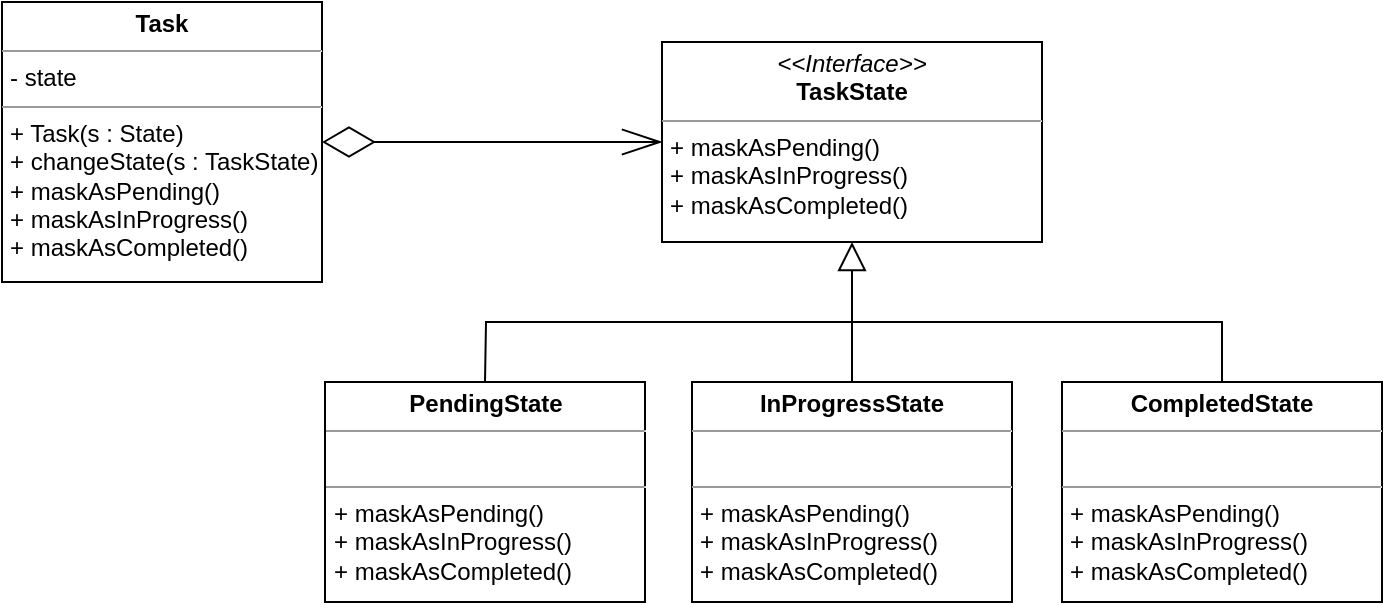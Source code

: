 <mxfile version="23.0.2" type="device">
  <diagram name="หน้า-1" id="puEs_FOQYuRfNSsXM6Bd">
    <mxGraphModel dx="954" dy="674" grid="1" gridSize="10" guides="1" tooltips="1" connect="1" arrows="1" fold="1" page="1" pageScale="1" pageWidth="827" pageHeight="1169" math="0" shadow="0">
      <root>
        <mxCell id="0" />
        <mxCell id="1" parent="0" />
        <mxCell id="XGIai7d3PAbNLULTYZ7_-11" value="&lt;p style=&quot;margin:0px;margin-top:4px;text-align:center;&quot;&gt;&lt;b&gt;Task&lt;/b&gt;&lt;/p&gt;&lt;hr size=&quot;1&quot;&gt;&lt;p style=&quot;margin:0px;margin-left:4px;&quot;&gt;- state&lt;/p&gt;&lt;hr size=&quot;1&quot;&gt;&lt;p style=&quot;margin:0px;margin-left:4px;&quot;&gt;+ Task(s : State)&lt;/p&gt;&lt;p style=&quot;margin:0px;margin-left:4px;&quot;&gt;+ changeState(s : TaskState)&lt;/p&gt;&lt;p style=&quot;margin:0px;margin-left:4px;&quot;&gt;+ maskAsPending()&lt;/p&gt;&lt;p style=&quot;margin:0px;margin-left:4px;&quot;&gt;+ maskAsInProgress()&lt;/p&gt;&lt;p style=&quot;margin:0px;margin-left:4px;&quot;&gt;+ maskAsCompleted()&lt;/p&gt;" style="verticalAlign=top;align=left;overflow=fill;fontSize=12;fontFamily=Helvetica;html=1;whiteSpace=wrap;" vertex="1" parent="1">
          <mxGeometry x="40" y="300" width="160" height="140" as="geometry" />
        </mxCell>
        <mxCell id="XGIai7d3PAbNLULTYZ7_-12" value="&lt;p style=&quot;margin:0px;margin-top:4px;text-align:center;&quot;&gt;&lt;i&gt;&amp;lt;&amp;lt;Interface&amp;gt;&amp;gt;&lt;/i&gt;&lt;br&gt;&lt;b&gt;TaskState&lt;/b&gt;&lt;/p&gt;&lt;hr size=&quot;1&quot;&gt;&lt;p style=&quot;border-color: var(--border-color); margin: 0px 0px 0px 4px;&quot;&gt;+ maskAsPending()&lt;/p&gt;&lt;p style=&quot;border-color: var(--border-color); margin: 0px 0px 0px 4px;&quot;&gt;+ maskAsInProgress()&lt;/p&gt;&lt;p style=&quot;border-color: var(--border-color); margin: 0px 0px 0px 4px;&quot;&gt;+ maskAsCompleted()&lt;/p&gt;" style="verticalAlign=top;align=left;overflow=fill;fontSize=12;fontFamily=Helvetica;html=1;whiteSpace=wrap;" vertex="1" parent="1">
          <mxGeometry x="370" y="320" width="190" height="100" as="geometry" />
        </mxCell>
        <mxCell id="XGIai7d3PAbNLULTYZ7_-13" value="&lt;p style=&quot;margin:0px;margin-top:4px;text-align:center;&quot;&gt;&lt;b&gt;PendingState&lt;/b&gt;&lt;/p&gt;&lt;hr size=&quot;1&quot;&gt;&lt;p style=&quot;margin:0px;margin-left:4px;&quot;&gt;&lt;br&gt;&lt;/p&gt;&lt;hr size=&quot;1&quot;&gt;&lt;p style=&quot;border-color: var(--border-color); margin: 0px 0px 0px 4px;&quot;&gt;+ maskAsPending()&lt;/p&gt;&lt;p style=&quot;border-color: var(--border-color); margin: 0px 0px 0px 4px;&quot;&gt;+ maskAsInProgress()&lt;/p&gt;&lt;p style=&quot;border-color: var(--border-color); margin: 0px 0px 0px 4px;&quot;&gt;+ maskAsCompleted()&lt;/p&gt;" style="verticalAlign=top;align=left;overflow=fill;fontSize=12;fontFamily=Helvetica;html=1;whiteSpace=wrap;" vertex="1" parent="1">
          <mxGeometry x="201.5" y="490" width="160" height="110" as="geometry" />
        </mxCell>
        <mxCell id="XGIai7d3PAbNLULTYZ7_-14" value="&lt;p style=&quot;margin:0px;margin-top:4px;text-align:center;&quot;&gt;&lt;b&gt;InProgressState&lt;/b&gt;&lt;/p&gt;&lt;hr size=&quot;1&quot;&gt;&lt;p style=&quot;margin:0px;margin-left:4px;&quot;&gt;&lt;br&gt;&lt;/p&gt;&lt;hr size=&quot;1&quot;&gt;&lt;p style=&quot;border-color: var(--border-color); margin: 0px 0px 0px 4px;&quot;&gt;+ maskAsPending()&lt;/p&gt;&lt;p style=&quot;border-color: var(--border-color); margin: 0px 0px 0px 4px;&quot;&gt;+ maskAsInProgress()&lt;/p&gt;&lt;p style=&quot;border-color: var(--border-color); margin: 0px 0px 0px 4px;&quot;&gt;+ maskAsCompleted()&lt;/p&gt;" style="verticalAlign=top;align=left;overflow=fill;fontSize=12;fontFamily=Helvetica;html=1;whiteSpace=wrap;" vertex="1" parent="1">
          <mxGeometry x="385" y="490" width="160" height="110" as="geometry" />
        </mxCell>
        <mxCell id="XGIai7d3PAbNLULTYZ7_-15" value="&lt;p style=&quot;margin:0px;margin-top:4px;text-align:center;&quot;&gt;&lt;b&gt;CompletedState&lt;/b&gt;&lt;/p&gt;&lt;hr size=&quot;1&quot;&gt;&lt;p style=&quot;margin:0px;margin-left:4px;&quot;&gt;&lt;br&gt;&lt;/p&gt;&lt;hr size=&quot;1&quot;&gt;&lt;p style=&quot;border-color: var(--border-color); margin: 0px 0px 0px 4px;&quot;&gt;+ maskAsPending()&lt;/p&gt;&lt;p style=&quot;border-color: var(--border-color); margin: 0px 0px 0px 4px;&quot;&gt;+ maskAsInProgress()&lt;/p&gt;&lt;p style=&quot;border-color: var(--border-color); margin: 0px 0px 0px 4px;&quot;&gt;+ maskAsCompleted()&lt;/p&gt;" style="verticalAlign=top;align=left;overflow=fill;fontSize=12;fontFamily=Helvetica;html=1;whiteSpace=wrap;" vertex="1" parent="1">
          <mxGeometry x="570" y="490" width="160" height="110" as="geometry" />
        </mxCell>
        <mxCell id="XGIai7d3PAbNLULTYZ7_-16" value="" style="endArrow=diamondThin;endFill=0;endSize=24;html=1;rounded=0;entryX=1;entryY=0.5;entryDx=0;entryDy=0;exitX=0;exitY=0.5;exitDx=0;exitDy=0;startArrow=openThin;startFill=0;startSize=18;" edge="1" parent="1" source="XGIai7d3PAbNLULTYZ7_-12" target="XGIai7d3PAbNLULTYZ7_-11">
          <mxGeometry width="160" relative="1" as="geometry">
            <mxPoint x="200" y="430" as="sourcePoint" />
            <mxPoint x="360" y="430" as="targetPoint" />
          </mxGeometry>
        </mxCell>
        <mxCell id="XGIai7d3PAbNLULTYZ7_-17" value="" style="endArrow=block;endFill=0;endSize=12;html=1;rounded=0;exitX=0.5;exitY=0;exitDx=0;exitDy=0;entryX=0.5;entryY=1;entryDx=0;entryDy=0;" edge="1" parent="1" source="XGIai7d3PAbNLULTYZ7_-14" target="XGIai7d3PAbNLULTYZ7_-12">
          <mxGeometry width="160" relative="1" as="geometry">
            <mxPoint x="450" y="430" as="sourcePoint" />
            <mxPoint x="610" y="430" as="targetPoint" />
          </mxGeometry>
        </mxCell>
        <mxCell id="XGIai7d3PAbNLULTYZ7_-18" value="" style="endArrow=none;html=1;rounded=0;exitX=0.5;exitY=0;exitDx=0;exitDy=0;entryX=0.5;entryY=0;entryDx=0;entryDy=0;" edge="1" parent="1" source="XGIai7d3PAbNLULTYZ7_-13" target="XGIai7d3PAbNLULTYZ7_-15">
          <mxGeometry width="50" height="50" relative="1" as="geometry">
            <mxPoint x="500" y="450" as="sourcePoint" />
            <mxPoint x="550" y="400" as="targetPoint" />
            <Array as="points">
              <mxPoint x="282" y="460" />
              <mxPoint x="650" y="460" />
            </Array>
          </mxGeometry>
        </mxCell>
      </root>
    </mxGraphModel>
  </diagram>
</mxfile>
